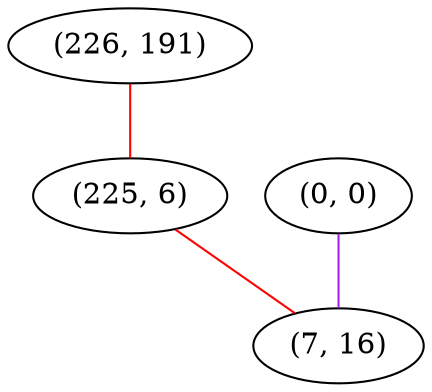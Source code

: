 graph "" {
"(226, 191)";
"(225, 6)";
"(0, 0)";
"(7, 16)";
"(226, 191)" -- "(225, 6)"  [color=red, key=0, weight=1];
"(225, 6)" -- "(7, 16)"  [color=red, key=0, weight=1];
"(0, 0)" -- "(7, 16)"  [color=purple, key=0, weight=4];
}
